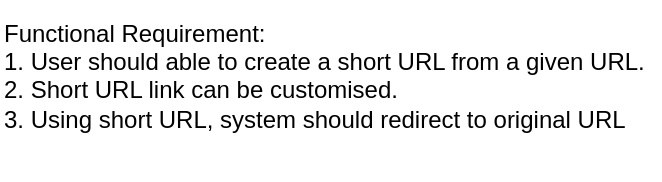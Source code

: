 <mxfile version="20.2.4" type="github">
  <diagram id="34gEDbwSAV2CHKxa62Un" name="Page-1">
    <mxGraphModel dx="1426" dy="793" grid="1" gridSize="10" guides="1" tooltips="1" connect="1" arrows="1" fold="1" page="1" pageScale="1" pageWidth="850" pageHeight="1100" math="0" shadow="0">
      <root>
        <mxCell id="0" />
        <mxCell id="1" parent="0" />
        <mxCell id="Zv3RVMpp4k9CW0P9K5x8-1" value="Functional Requirement:&lt;br&gt;1. User should able to create a short URL from a given URL.&lt;br&gt;2. Short URL link can be customised.&lt;br&gt;3. Using short URL, system should redirect to original URL&lt;br&gt;&lt;br&gt;" style="text;html=1;strokeColor=none;fillColor=none;align=left;verticalAlign=middle;whiteSpace=wrap;rounded=0;" vertex="1" parent="1">
          <mxGeometry x="90" y="20" width="330" height="90" as="geometry" />
        </mxCell>
      </root>
    </mxGraphModel>
  </diagram>
</mxfile>
